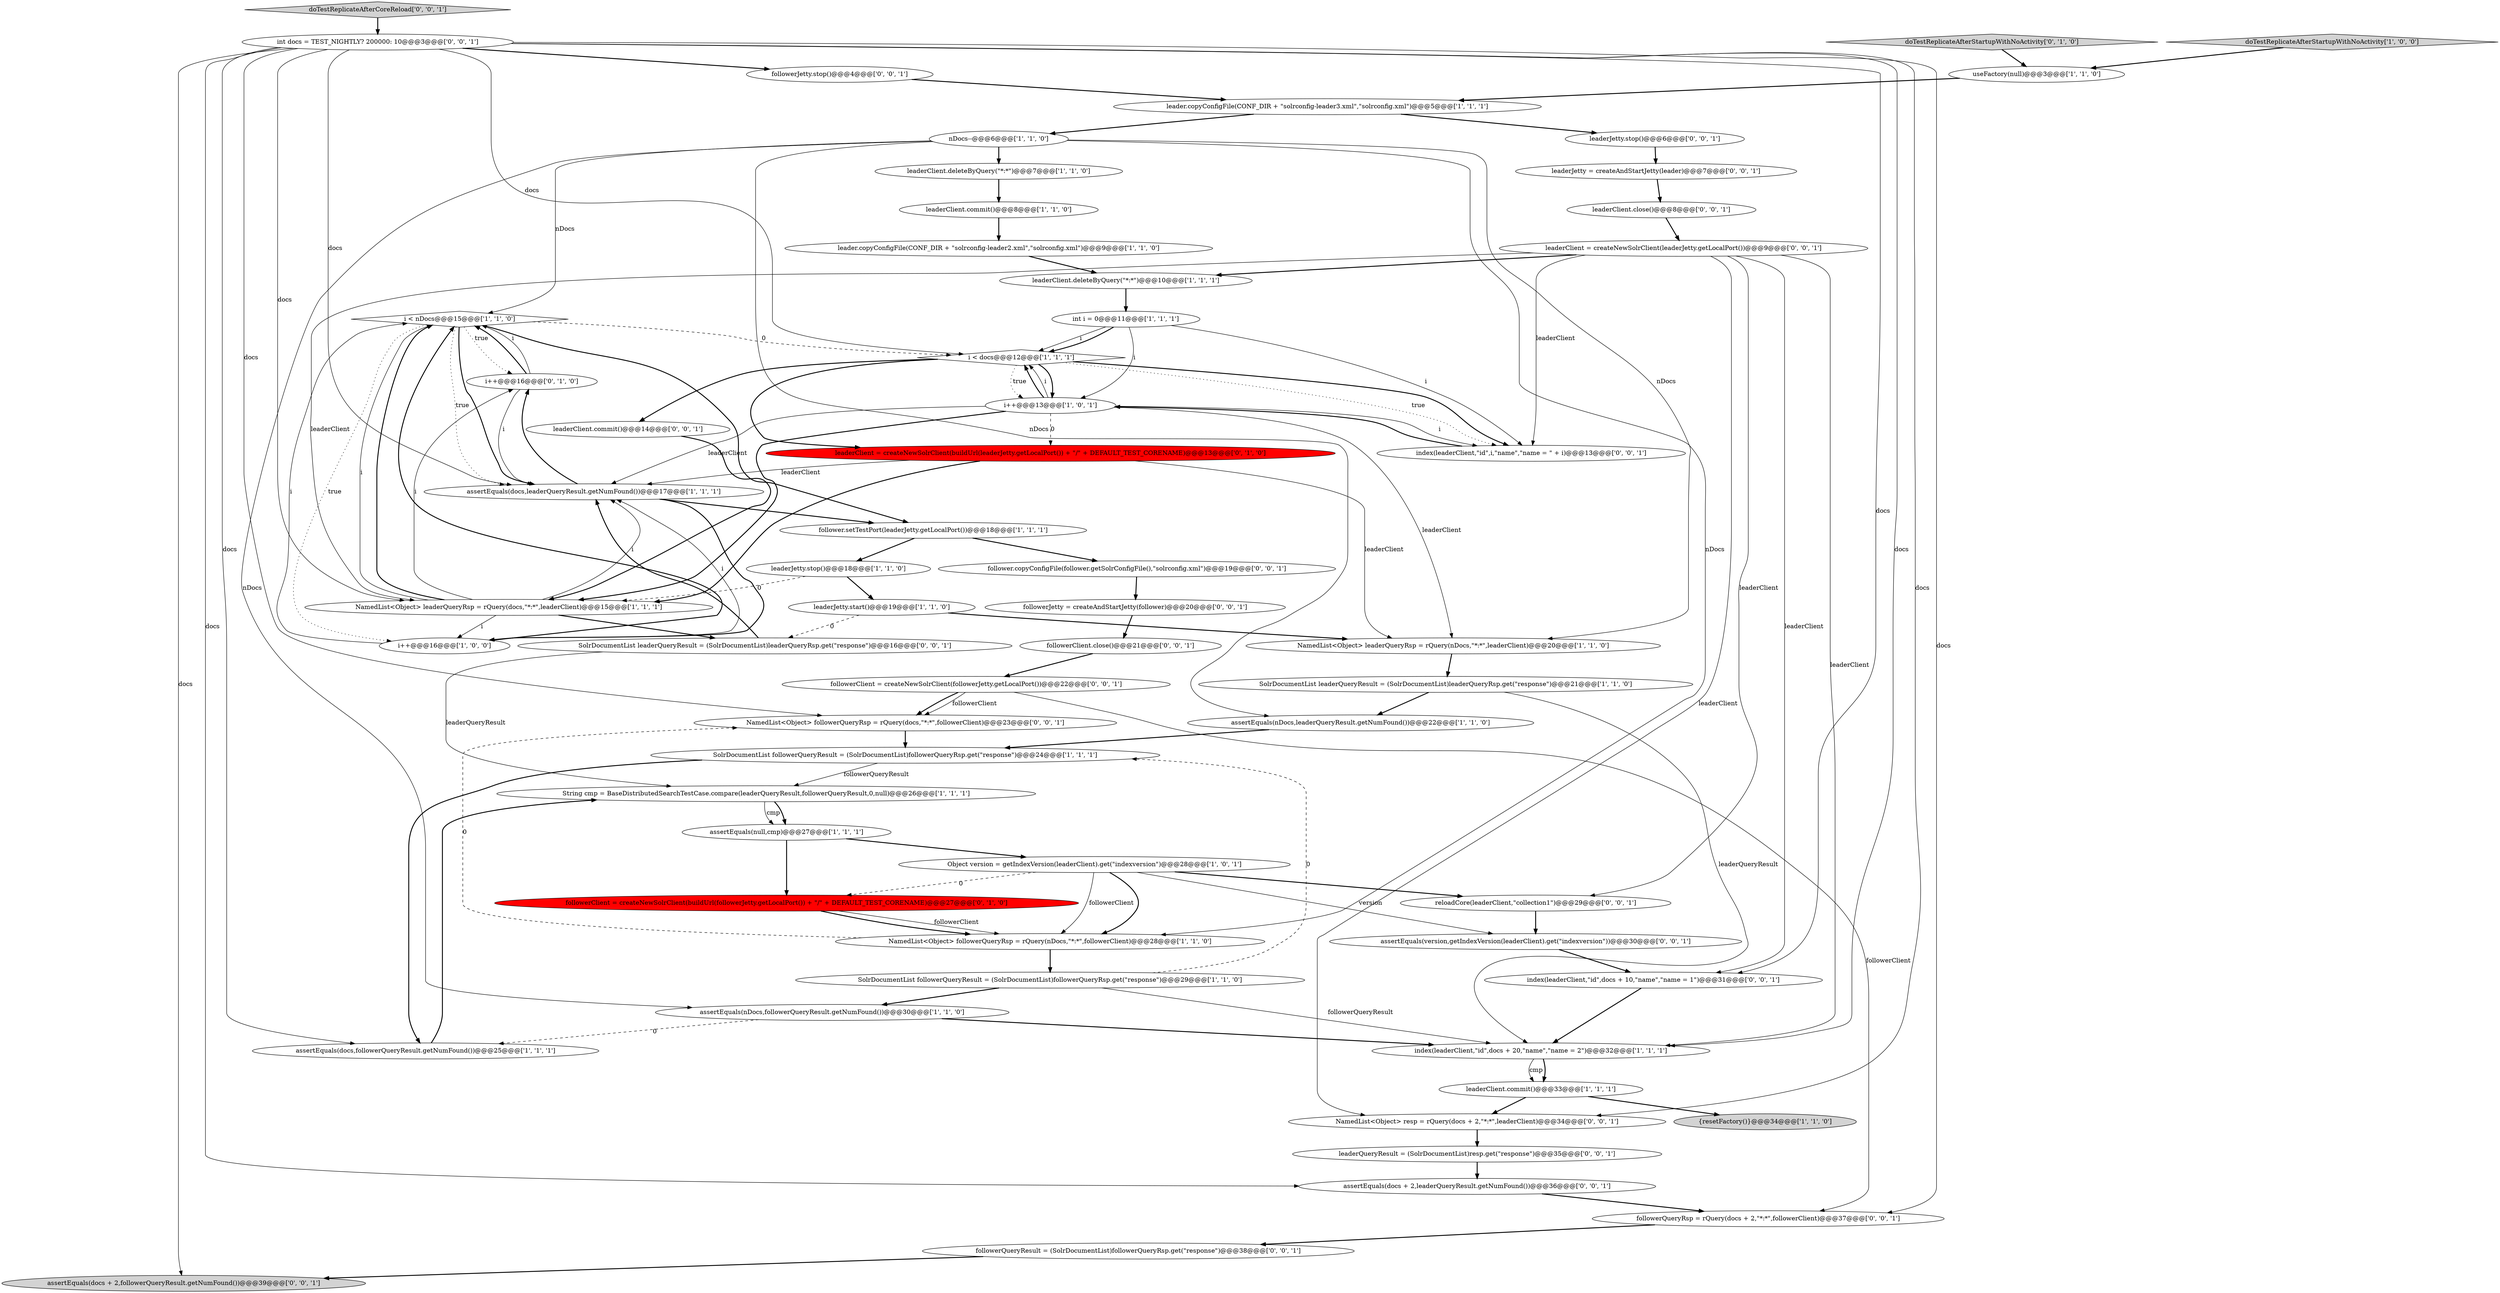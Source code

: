 digraph {
15 [style = filled, label = "i < nDocs@@@15@@@['1', '1', '0']", fillcolor = white, shape = diamond image = "AAA0AAABBB1BBB"];
12 [style = filled, label = "leaderClient.commit()@@@8@@@['1', '1', '0']", fillcolor = white, shape = ellipse image = "AAA0AAABBB1BBB"];
8 [style = filled, label = "SolrDocumentList followerQueryResult = (SolrDocumentList)followerQueryRsp.get(\"response\")@@@24@@@['1', '1', '1']", fillcolor = white, shape = ellipse image = "AAA0AAABBB1BBB"];
35 [style = filled, label = "doTestReplicateAfterStartupWithNoActivity['0', '1', '0']", fillcolor = lightgray, shape = diamond image = "AAA0AAABBB2BBB"];
42 [style = filled, label = "index(leaderClient,\"id\",docs + 10,\"name\",\"name = 1\")@@@31@@@['0', '0', '1']", fillcolor = white, shape = ellipse image = "AAA0AAABBB3BBB"];
5 [style = filled, label = "leaderClient.deleteByQuery(\"*:*\")@@@10@@@['1', '1', '1']", fillcolor = white, shape = ellipse image = "AAA0AAABBB1BBB"];
56 [style = filled, label = "leaderClient.commit()@@@14@@@['0', '0', '1']", fillcolor = white, shape = ellipse image = "AAA0AAABBB3BBB"];
31 [style = filled, label = "index(leaderClient,\"id\",docs + 20,\"name\",\"name = 2\")@@@32@@@['1', '1', '1']", fillcolor = white, shape = ellipse image = "AAA0AAABBB1BBB"];
30 [style = filled, label = "SolrDocumentList followerQueryResult = (SolrDocumentList)followerQueryRsp.get(\"response\")@@@29@@@['1', '1', '0']", fillcolor = white, shape = ellipse image = "AAA0AAABBB1BBB"];
11 [style = filled, label = "leaderClient.deleteByQuery(\"*:*\")@@@7@@@['1', '1', '0']", fillcolor = white, shape = ellipse image = "AAA0AAABBB1BBB"];
33 [style = filled, label = "i++@@@16@@@['0', '1', '0']", fillcolor = white, shape = ellipse image = "AAA0AAABBB2BBB"];
47 [style = filled, label = "int docs = TEST_NIGHTLY? 200000: 10@@@3@@@['0', '0', '1']", fillcolor = white, shape = ellipse image = "AAA0AAABBB3BBB"];
27 [style = filled, label = "nDocs--@@@6@@@['1', '1', '0']", fillcolor = white, shape = ellipse image = "AAA0AAABBB1BBB"];
18 [style = filled, label = "NamedList<Object> leaderQueryRsp = rQuery(docs,\"*:*\",leaderClient)@@@15@@@['1', '1', '1']", fillcolor = white, shape = ellipse image = "AAA0AAABBB1BBB"];
19 [style = filled, label = "String cmp = BaseDistributedSearchTestCase.compare(leaderQueryResult,followerQueryResult,0,null)@@@26@@@['1', '1', '1']", fillcolor = white, shape = ellipse image = "AAA0AAABBB1BBB"];
14 [style = filled, label = "assertEquals(nDocs,leaderQueryResult.getNumFound())@@@22@@@['1', '1', '0']", fillcolor = white, shape = ellipse image = "AAA0AAABBB1BBB"];
41 [style = filled, label = "reloadCore(leaderClient,\"collection1\")@@@29@@@['0', '0', '1']", fillcolor = white, shape = ellipse image = "AAA0AAABBB3BBB"];
52 [style = filled, label = "followerClient = createNewSolrClient(followerJetty.getLocalPort())@@@22@@@['0', '0', '1']", fillcolor = white, shape = ellipse image = "AAA0AAABBB3BBB"];
40 [style = filled, label = "follower.copyConfigFile(follower.getSolrConfigFile(),\"solrconfig.xml\")@@@19@@@['0', '0', '1']", fillcolor = white, shape = ellipse image = "AAA0AAABBB3BBB"];
43 [style = filled, label = "leaderClient.close()@@@8@@@['0', '0', '1']", fillcolor = white, shape = ellipse image = "AAA0AAABBB3BBB"];
13 [style = filled, label = "leader.copyConfigFile(CONF_DIR + \"solrconfig-leader2.xml\",\"solrconfig.xml\")@@@9@@@['1', '1', '0']", fillcolor = white, shape = ellipse image = "AAA0AAABBB1BBB"];
49 [style = filled, label = "followerJetty = createAndStartJetty(follower)@@@20@@@['0', '0', '1']", fillcolor = white, shape = ellipse image = "AAA0AAABBB3BBB"];
20 [style = filled, label = "{resetFactory()}@@@34@@@['1', '1', '0']", fillcolor = lightgray, shape = ellipse image = "AAA0AAABBB1BBB"];
46 [style = filled, label = "NamedList<Object> resp = rQuery(docs + 2,\"*:*\",leaderClient)@@@34@@@['0', '0', '1']", fillcolor = white, shape = ellipse image = "AAA0AAABBB3BBB"];
10 [style = filled, label = "Object version = getIndexVersion(leaderClient).get(\"indexversion\")@@@28@@@['1', '0', '1']", fillcolor = white, shape = ellipse image = "AAA0AAABBB1BBB"];
0 [style = filled, label = "assertEquals(nDocs,followerQueryResult.getNumFound())@@@30@@@['1', '1', '0']", fillcolor = white, shape = ellipse image = "AAA0AAABBB1BBB"];
4 [style = filled, label = "doTestReplicateAfterStartupWithNoActivity['1', '0', '0']", fillcolor = lightgray, shape = diamond image = "AAA0AAABBB1BBB"];
24 [style = filled, label = "i++@@@13@@@['1', '0', '1']", fillcolor = white, shape = ellipse image = "AAA0AAABBB1BBB"];
9 [style = filled, label = "leaderClient.commit()@@@33@@@['1', '1', '1']", fillcolor = white, shape = ellipse image = "AAA0AAABBB1BBB"];
54 [style = filled, label = "leaderClient = createNewSolrClient(leaderJetty.getLocalPort())@@@9@@@['0', '0', '1']", fillcolor = white, shape = ellipse image = "AAA0AAABBB3BBB"];
58 [style = filled, label = "followerQueryRsp = rQuery(docs + 2,\"*:*\",followerClient)@@@37@@@['0', '0', '1']", fillcolor = white, shape = ellipse image = "AAA0AAABBB3BBB"];
21 [style = filled, label = "leader.copyConfigFile(CONF_DIR + \"solrconfig-leader3.xml\",\"solrconfig.xml\")@@@5@@@['1', '1', '1']", fillcolor = white, shape = ellipse image = "AAA0AAABBB1BBB"];
1 [style = filled, label = "i++@@@16@@@['1', '0', '0']", fillcolor = white, shape = ellipse image = "AAA0AAABBB1BBB"];
22 [style = filled, label = "assertEquals(docs,followerQueryResult.getNumFound())@@@25@@@['1', '1', '1']", fillcolor = white, shape = ellipse image = "AAA0AAABBB1BBB"];
29 [style = filled, label = "int i = 0@@@11@@@['1', '1', '1']", fillcolor = white, shape = ellipse image = "AAA0AAABBB1BBB"];
25 [style = filled, label = "assertEquals(null,cmp)@@@27@@@['1', '1', '1']", fillcolor = white, shape = ellipse image = "AAA0AAABBB1BBB"];
28 [style = filled, label = "leaderJetty.stop()@@@18@@@['1', '1', '0']", fillcolor = white, shape = ellipse image = "AAA0AAABBB1BBB"];
48 [style = filled, label = "leaderJetty.stop()@@@6@@@['0', '0', '1']", fillcolor = white, shape = ellipse image = "AAA0AAABBB3BBB"];
57 [style = filled, label = "followerQueryResult = (SolrDocumentList)followerQueryRsp.get(\"response\")@@@38@@@['0', '0', '1']", fillcolor = white, shape = ellipse image = "AAA0AAABBB3BBB"];
44 [style = filled, label = "NamedList<Object> followerQueryRsp = rQuery(docs,\"*:*\",followerClient)@@@23@@@['0', '0', '1']", fillcolor = white, shape = ellipse image = "AAA0AAABBB3BBB"];
2 [style = filled, label = "leaderJetty.start()@@@19@@@['1', '1', '0']", fillcolor = white, shape = ellipse image = "AAA0AAABBB1BBB"];
23 [style = filled, label = "SolrDocumentList leaderQueryResult = (SolrDocumentList)leaderQueryRsp.get(\"response\")@@@21@@@['1', '1', '0']", fillcolor = white, shape = ellipse image = "AAA0AAABBB1BBB"];
32 [style = filled, label = "leaderClient = createNewSolrClient(buildUrl(leaderJetty.getLocalPort()) + \"/\" + DEFAULT_TEST_CORENAME)@@@13@@@['0', '1', '0']", fillcolor = red, shape = ellipse image = "AAA1AAABBB2BBB"];
36 [style = filled, label = "leaderQueryResult = (SolrDocumentList)resp.get(\"response\")@@@35@@@['0', '0', '1']", fillcolor = white, shape = ellipse image = "AAA0AAABBB3BBB"];
38 [style = filled, label = "assertEquals(version,getIndexVersion(leaderClient).get(\"indexversion\"))@@@30@@@['0', '0', '1']", fillcolor = white, shape = ellipse image = "AAA0AAABBB3BBB"];
17 [style = filled, label = "useFactory(null)@@@3@@@['1', '1', '0']", fillcolor = white, shape = ellipse image = "AAA0AAABBB1BBB"];
50 [style = filled, label = "assertEquals(docs + 2,leaderQueryResult.getNumFound())@@@36@@@['0', '0', '1']", fillcolor = white, shape = ellipse image = "AAA0AAABBB3BBB"];
7 [style = filled, label = "i < docs@@@12@@@['1', '1', '1']", fillcolor = white, shape = diamond image = "AAA0AAABBB1BBB"];
39 [style = filled, label = "index(leaderClient,\"id\",i,\"name\",\"name = \" + i)@@@13@@@['0', '0', '1']", fillcolor = white, shape = ellipse image = "AAA0AAABBB3BBB"];
3 [style = filled, label = "follower.setTestPort(leaderJetty.getLocalPort())@@@18@@@['1', '1', '1']", fillcolor = white, shape = ellipse image = "AAA0AAABBB1BBB"];
53 [style = filled, label = "doTestReplicateAfterCoreReload['0', '0', '1']", fillcolor = lightgray, shape = diamond image = "AAA0AAABBB3BBB"];
6 [style = filled, label = "NamedList<Object> followerQueryRsp = rQuery(nDocs,\"*:*\",followerClient)@@@28@@@['1', '1', '0']", fillcolor = white, shape = ellipse image = "AAA0AAABBB1BBB"];
51 [style = filled, label = "leaderJetty = createAndStartJetty(leader)@@@7@@@['0', '0', '1']", fillcolor = white, shape = ellipse image = "AAA0AAABBB3BBB"];
34 [style = filled, label = "followerClient = createNewSolrClient(buildUrl(followerJetty.getLocalPort()) + \"/\" + DEFAULT_TEST_CORENAME)@@@27@@@['0', '1', '0']", fillcolor = red, shape = ellipse image = "AAA1AAABBB2BBB"];
59 [style = filled, label = "SolrDocumentList leaderQueryResult = (SolrDocumentList)leaderQueryRsp.get(\"response\")@@@16@@@['0', '0', '1']", fillcolor = white, shape = ellipse image = "AAA0AAABBB3BBB"];
45 [style = filled, label = "assertEquals(docs + 2,followerQueryResult.getNumFound())@@@39@@@['0', '0', '1']", fillcolor = lightgray, shape = ellipse image = "AAA0AAABBB3BBB"];
55 [style = filled, label = "followerClient.close()@@@21@@@['0', '0', '1']", fillcolor = white, shape = ellipse image = "AAA0AAABBB3BBB"];
37 [style = filled, label = "followerJetty.stop()@@@4@@@['0', '0', '1']", fillcolor = white, shape = ellipse image = "AAA0AAABBB3BBB"];
16 [style = filled, label = "NamedList<Object> leaderQueryRsp = rQuery(nDocs,\"*:*\",leaderClient)@@@20@@@['1', '1', '0']", fillcolor = white, shape = ellipse image = "AAA0AAABBB1BBB"];
26 [style = filled, label = "assertEquals(docs,leaderQueryResult.getNumFound())@@@17@@@['1', '1', '1']", fillcolor = white, shape = ellipse image = "AAA0AAABBB1BBB"];
7->32 [style = bold, label=""];
52->44 [style = bold, label=""];
40->49 [style = bold, label=""];
44->8 [style = bold, label=""];
25->34 [style = bold, label=""];
31->9 [style = bold, label=""];
10->34 [style = dashed, label="0"];
28->18 [style = dashed, label="0"];
21->48 [style = bold, label=""];
53->47 [style = bold, label=""];
39->24 [style = bold, label=""];
54->39 [style = solid, label="leaderClient"];
47->37 [style = bold, label=""];
29->7 [style = solid, label="i"];
15->33 [style = dotted, label="true"];
7->39 [style = dotted, label="true"];
10->41 [style = bold, label=""];
38->42 [style = bold, label=""];
27->15 [style = solid, label="nDocs"];
49->55 [style = bold, label=""];
24->26 [style = solid, label="leaderClient"];
48->51 [style = bold, label=""];
52->58 [style = solid, label="followerClient"];
27->0 [style = solid, label="nDocs"];
19->25 [style = solid, label="cmp"];
15->7 [style = dashed, label="0"];
47->31 [style = solid, label="docs"];
10->6 [style = solid, label="followerClient"];
25->10 [style = bold, label=""];
32->18 [style = bold, label=""];
54->5 [style = bold, label=""];
17->21 [style = bold, label=""];
59->26 [style = bold, label=""];
15->26 [style = dotted, label="true"];
2->16 [style = bold, label=""];
5->29 [style = bold, label=""];
47->26 [style = solid, label="docs"];
47->58 [style = solid, label="docs"];
33->15 [style = bold, label=""];
54->31 [style = solid, label="leaderClient"];
26->1 [style = bold, label=""];
29->39 [style = solid, label="i"];
18->15 [style = bold, label=""];
37->21 [style = bold, label=""];
46->36 [style = bold, label=""];
47->45 [style = solid, label="docs"];
11->12 [style = bold, label=""];
42->31 [style = bold, label=""];
57->45 [style = bold, label=""];
24->18 [style = bold, label=""];
19->25 [style = bold, label=""];
8->22 [style = bold, label=""];
18->15 [style = solid, label="i"];
23->14 [style = bold, label=""];
29->24 [style = solid, label="i"];
24->32 [style = dashed, label="0"];
7->24 [style = bold, label=""];
27->11 [style = bold, label=""];
32->26 [style = solid, label="leaderClient"];
32->16 [style = solid, label="leaderClient"];
54->41 [style = solid, label="leaderClient"];
18->33 [style = solid, label="i"];
1->26 [style = solid, label="i"];
54->18 [style = solid, label="leaderClient"];
35->17 [style = bold, label=""];
13->5 [style = bold, label=""];
2->59 [style = dashed, label="0"];
41->38 [style = bold, label=""];
30->8 [style = dashed, label="0"];
14->8 [style = bold, label=""];
36->50 [style = bold, label=""];
56->18 [style = bold, label=""];
47->42 [style = solid, label="docs"];
24->7 [style = bold, label=""];
0->31 [style = bold, label=""];
47->46 [style = solid, label="docs"];
4->17 [style = bold, label=""];
47->22 [style = solid, label="docs"];
34->6 [style = solid, label="followerClient"];
22->19 [style = bold, label=""];
21->27 [style = bold, label=""];
50->58 [style = bold, label=""];
7->56 [style = bold, label=""];
26->3 [style = bold, label=""];
47->50 [style = solid, label="docs"];
9->46 [style = bold, label=""];
58->57 [style = bold, label=""];
27->14 [style = solid, label="nDocs"];
9->20 [style = bold, label=""];
18->59 [style = bold, label=""];
16->23 [style = bold, label=""];
15->3 [style = bold, label=""];
10->6 [style = bold, label=""];
1->15 [style = solid, label="i"];
12->13 [style = bold, label=""];
3->28 [style = bold, label=""];
10->38 [style = solid, label="version"];
18->1 [style = solid, label="i"];
7->39 [style = bold, label=""];
27->16 [style = solid, label="nDocs"];
52->44 [style = solid, label="followerClient"];
27->6 [style = solid, label="nDocs"];
51->43 [style = bold, label=""];
30->0 [style = bold, label=""];
23->31 [style = solid, label="leaderQueryResult"];
47->44 [style = solid, label="docs"];
55->52 [style = bold, label=""];
43->54 [style = bold, label=""];
33->15 [style = solid, label="i"];
33->26 [style = solid, label="i"];
8->19 [style = solid, label="followerQueryResult"];
3->40 [style = bold, label=""];
54->42 [style = solid, label="leaderClient"];
24->7 [style = solid, label="i"];
1->15 [style = bold, label=""];
47->7 [style = solid, label="docs"];
7->24 [style = dotted, label="true"];
0->22 [style = dashed, label="0"];
30->31 [style = solid, label="followerQueryResult"];
24->39 [style = solid, label="i"];
15->26 [style = bold, label=""];
28->2 [style = bold, label=""];
59->19 [style = solid, label="leaderQueryResult"];
18->26 [style = solid, label="i"];
15->1 [style = dotted, label="true"];
34->6 [style = bold, label=""];
47->18 [style = solid, label="docs"];
29->7 [style = bold, label=""];
24->16 [style = solid, label="leaderClient"];
26->33 [style = bold, label=""];
54->46 [style = solid, label="leaderClient"];
31->9 [style = solid, label="cmp"];
6->44 [style = dashed, label="0"];
6->30 [style = bold, label=""];
}
